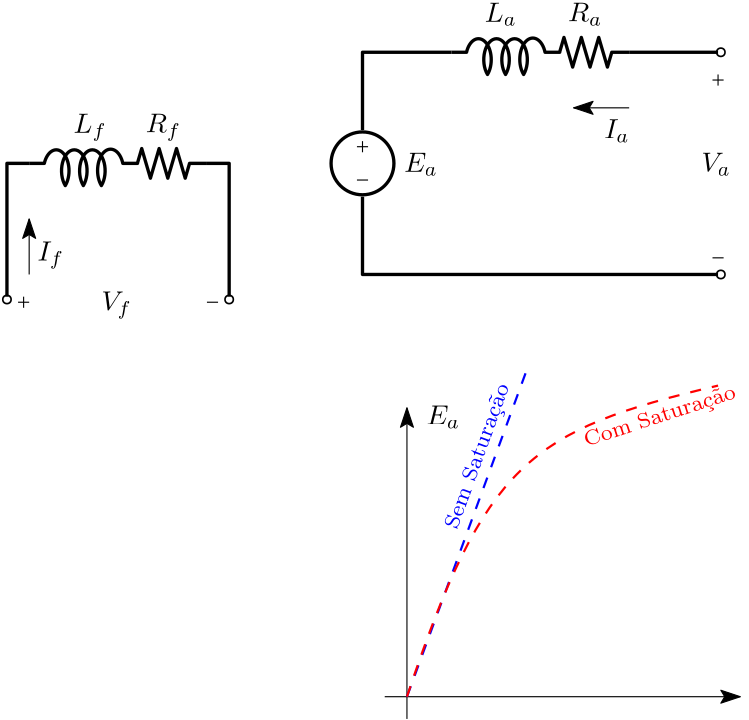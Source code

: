 <?xml version="1.0"?>
<!DOCTYPE ipe SYSTEM "ipe.dtd">
<ipe version="70218" creator="Ipe 7.2.21">
<info created="D:20201216172705" modified="D:20201216194301"/>
<preamble>\usepackage{rotating}</preamble>
<ipestyle name="basic">
<symbol name="arrow/arc(spx)">
<path stroke="sym-stroke" fill="sym-stroke" pen="sym-pen">
0 0 m
-1 0.333 l
-1 -0.333 l
h
</path>
</symbol>
<symbol name="arrow/farc(spx)">
<path stroke="sym-stroke" fill="white" pen="sym-pen">
0 0 m
-1 0.333 l
-1 -0.333 l
h
</path>
</symbol>
<symbol name="arrow/ptarc(spx)">
<path stroke="sym-stroke" fill="sym-stroke" pen="sym-pen">
0 0 m
-1 0.333 l
-0.8 0 l
-1 -0.333 l
h
</path>
</symbol>
<symbol name="arrow/fptarc(spx)">
<path stroke="sym-stroke" fill="white" pen="sym-pen">
0 0 m
-1 0.333 l
-0.8 0 l
-1 -0.333 l
h
</path>
</symbol>
<symbol name="mark/circle(sx)" transformations="translations">
<path fill="sym-stroke">
0.6 0 0 0.6 0 0 e
0.4 0 0 0.4 0 0 e
</path>
</symbol>
<symbol name="mark/disk(sx)" transformations="translations">
<path fill="sym-stroke">
0.6 0 0 0.6 0 0 e
</path>
</symbol>
<symbol name="mark/fdisk(sfx)" transformations="translations">
<group>
<path fill="sym-fill">
0.5 0 0 0.5 0 0 e
</path>
<path fill="sym-stroke" fillrule="eofill">
0.6 0 0 0.6 0 0 e
0.4 0 0 0.4 0 0 e
</path>
</group>
</symbol>
<symbol name="mark/box(sx)" transformations="translations">
<path fill="sym-stroke" fillrule="eofill">
-0.6 -0.6 m
0.6 -0.6 l
0.6 0.6 l
-0.6 0.6 l
h
-0.4 -0.4 m
0.4 -0.4 l
0.4 0.4 l
-0.4 0.4 l
h
</path>
</symbol>
<symbol name="mark/square(sx)" transformations="translations">
<path fill="sym-stroke">
-0.6 -0.6 m
0.6 -0.6 l
0.6 0.6 l
-0.6 0.6 l
h
</path>
</symbol>
<symbol name="mark/fsquare(sfx)" transformations="translations">
<group>
<path fill="sym-fill">
-0.5 -0.5 m
0.5 -0.5 l
0.5 0.5 l
-0.5 0.5 l
h
</path>
<path fill="sym-stroke" fillrule="eofill">
-0.6 -0.6 m
0.6 -0.6 l
0.6 0.6 l
-0.6 0.6 l
h
-0.4 -0.4 m
0.4 -0.4 l
0.4 0.4 l
-0.4 0.4 l
h
</path>
</group>
</symbol>
<symbol name="mark/cross(sx)" transformations="translations">
<group>
<path fill="sym-stroke">
-0.43 -0.57 m
0.57 0.43 l
0.43 0.57 l
-0.57 -0.43 l
h
</path>
<path fill="sym-stroke">
-0.43 0.57 m
0.57 -0.43 l
0.43 -0.57 l
-0.57 0.43 l
h
</path>
</group>
</symbol>
<symbol name="arrow/fnormal(spx)">
<path stroke="sym-stroke" fill="white" pen="sym-pen">
0 0 m
-1 0.333 l
-1 -0.333 l
h
</path>
</symbol>
<symbol name="arrow/pointed(spx)">
<path stroke="sym-stroke" fill="sym-stroke" pen="sym-pen">
0 0 m
-1 0.333 l
-0.8 0 l
-1 -0.333 l
h
</path>
</symbol>
<symbol name="arrow/fpointed(spx)">
<path stroke="sym-stroke" fill="white" pen="sym-pen">
0 0 m
-1 0.333 l
-0.8 0 l
-1 -0.333 l
h
</path>
</symbol>
<symbol name="arrow/linear(spx)">
<path stroke="sym-stroke" pen="sym-pen">
-1 0.333 m
0 0 l
-1 -0.333 l
</path>
</symbol>
<symbol name="arrow/fdouble(spx)">
<path stroke="sym-stroke" fill="white" pen="sym-pen">
0 0 m
-1 0.333 l
-1 -0.333 l
h
-1 0 m
-2 0.333 l
-2 -0.333 l
h
</path>
</symbol>
<symbol name="arrow/double(spx)">
<path stroke="sym-stroke" fill="sym-stroke" pen="sym-pen">
0 0 m
-1 0.333 l
-1 -0.333 l
h
-1 0 m
-2 0.333 l
-2 -0.333 l
h
</path>
</symbol>
<symbol name="arrow/mid-normal(spx)">
<path stroke="sym-stroke" fill="sym-stroke" pen="sym-pen">
0.5 0 m
-0.5 0.333 l
-0.5 -0.333 l
h
</path>
</symbol>
<symbol name="arrow/mid-fnormal(spx)">
<path stroke="sym-stroke" fill="white" pen="sym-pen">
0.5 0 m
-0.5 0.333 l
-0.5 -0.333 l
h
</path>
</symbol>
<symbol name="arrow/mid-pointed(spx)">
<path stroke="sym-stroke" fill="sym-stroke" pen="sym-pen">
0.5 0 m
-0.5 0.333 l
-0.3 0 l
-0.5 -0.333 l
h
</path>
</symbol>
<symbol name="arrow/mid-fpointed(spx)">
<path stroke="sym-stroke" fill="white" pen="sym-pen">
0.5 0 m
-0.5 0.333 l
-0.3 0 l
-0.5 -0.333 l
h
</path>
</symbol>
<symbol name="arrow/mid-double(spx)">
<path stroke="sym-stroke" fill="sym-stroke" pen="sym-pen">
1 0 m
0 0.333 l
0 -0.333 l
h
0 0 m
-1 0.333 l
-1 -0.333 l
h
</path>
</symbol>
<symbol name="arrow/mid-fdouble(spx)">
<path stroke="sym-stroke" fill="white" pen="sym-pen">
1 0 m
0 0.333 l
0 -0.333 l
h
0 0 m
-1 0.333 l
-1 -0.333 l
h
</path>
</symbol>
<pen name="heavier" value="0.8"/>
<pen name="fat" value="1.2"/>
<pen name="ultrafat" value="2"/>
<symbolsize name="large" value="5"/>
<symbolsize name="small" value="2"/>
<symbolsize name="tiny" value="1.1"/>
<arrowsize name="large" value="10"/>
<arrowsize name="small" value="5"/>
<arrowsize name="tiny" value="3"/>
<color name="red" value="1 0 0"/>
<color name="blue" value="0 0 1"/>
<color name="green" value="0 1 0"/>
<color name="yellow" value="1 1 0"/>
<color name="orange" value="1 0.647 0"/>
<color name="gold" value="1 0.843 0"/>
<color name="purple" value="0.627 0.125 0.941"/>
<color name="gray" value="0.745"/>
<color name="brown" value="0.647 0.165 0.165"/>
<color name="navy" value="0 0 0.502"/>
<color name="pink" value="1 0.753 0.796"/>
<color name="seagreen" value="0.18 0.545 0.341"/>
<color name="turquoise" value="0.251 0.878 0.816"/>
<color name="violet" value="0.933 0.51 0.933"/>
<color name="darkblue" value="0 0 0.545"/>
<color name="darkcyan" value="0 0.545 0.545"/>
<color name="darkgray" value="0.663"/>
<color name="darkgreen" value="0 0.392 0"/>
<color name="darkmagenta" value="0.545 0 0.545"/>
<color name="darkorange" value="1 0.549 0"/>
<color name="darkred" value="0.545 0 0"/>
<color name="lightblue" value="0.678 0.847 0.902"/>
<color name="lightcyan" value="0.878 1 1"/>
<color name="lightgray" value="0.827"/>
<color name="lightgreen" value="0.565 0.933 0.565"/>
<color name="lightyellow" value="1 1 0.878"/>
<dashstyle name="dotted" value="[1 3] 0"/>
<dashstyle name="dashed" value="[4] 0"/>
<dashstyle name="dash dotted" value="[4 2 1 2] 0"/>
<dashstyle name="dash dot dotted" value="[4 2 1 2 1 2] 0"/>
<textsize name="large" value="\large"/>
<textsize name="Large" value="\Large"/>
<textsize name="LARGE" value="\LARGE"/>
<textsize name="huge" value="\huge"/>
<textsize name="Huge" value="\Huge"/>
<textsize name="small" value="\small"/>
<textsize name="footnote" value="\footnotesize"/>
<textsize name="tiny" value="\tiny"/>
<textstyle name="center" begin="\begin{center}" end="\end{center}"/>
<textstyle name="itemize" begin="\begin{itemize}" end="\end{itemize}"/>
<textstyle name="item" begin="\begin{itemize}\item{}" end="\end{itemize}"/>
<gridsize name="4 pts" value="4"/>
<gridsize name="8 pts (~3 mm)" value="8"/>
<gridsize name="16 pts (~6 mm)" value="16"/>
<gridsize name="32 pts (~12 mm)" value="32"/>
<gridsize name="10 pts (~3.5 mm)" value="10"/>
<gridsize name="20 pts (~7 mm)" value="20"/>
<gridsize name="14 pts (~5 mm)" value="14"/>
<gridsize name="28 pts (~10 mm)" value="28"/>
<gridsize name="56 pts (~20 mm)" value="56"/>
<anglesize name="90 deg" value="90"/>
<anglesize name="60 deg" value="60"/>
<anglesize name="45 deg" value="45"/>
<anglesize name="30 deg" value="30"/>
<anglesize name="22.5 deg" value="22.5"/>
<opacity name="10%" value="0.1"/>
<opacity name="30%" value="0.3"/>
<opacity name="50%" value="0.5"/>
<opacity name="75%" value="0.75"/>
<tiling name="falling" angle="-60" step="4" width="1"/>
<tiling name="rising" angle="30" step="4" width="1"/>
</ipestyle>
<page>
<layer name="alpha"/>
<view layers="alpha" active="alpha"/>
<path layer="alpha" matrix="1 0 0 0.666663 103 522.668" stroke="black" pen="fat">
265 440 m
270.451 440 l
4.59618 0 0 -11.3137 274.75 436 278 428 a
4.59618 0 0 -11.3137 281.25 436 284.5 428 a
4.59618 0 0 -11.3137 287.75 436 291 428 a
4.67959 0 0 -11.519 294.309 436.145 298.719 440 a
304 440 l
303.957 440 l
303.957 440 l
305.522 448 l
308.653 432 l
311.783 448 l
314.913 432 l
318.044 448 l
321.174 432 l
322.739 440 l
329 440 l
</path>
<text matrix="1 0 0 1 108 99" transformations="translations" pos="272 728" stroke="black" type="label" width="11.6" height="6.812" depth="1.49" valign="baseline" style="math">L_a</text>
<text matrix="1 0 0 1 138 99" transformations="translations" pos="272 728" stroke="black" type="label" width="12.384" height="6.812" depth="1.49" valign="baseline" style="math">R_a</text>
<path matrix="1 0 0 1 112 104" stroke="black" pen="fat">
11.3137 0 0 11.3137 224 672 e
</path>
<path matrix="1 0 0 1 112 104" stroke="black" pen="fat">
224 684 m
224 712 l
256 712 l
</path>
<path matrix="1 0 0 1 112 104" stroke="black" pen="fat">
224 660 m
224 632 l
352 632 l
</path>
<path matrix="1 0 0 1 112 104" stroke="black" pen="fat">
320 712 m
352 712 l
</path>
<use matrix="1 0 0 1 113 104" name="mark/circle(sx)" pos="352 712" size="normal" stroke="black"/>
<use matrix="1 0 0 1 113 24" name="mark/circle(sx)" pos="352 712" size="normal" stroke="black"/>
<path matrix="1 0 0 1 80 100" stroke="black">
256 684 m
256 680 l
</path>
<path matrix="1 0 0 1 74 102" stroke="black">
260 680 m
264 680 l
</path>
<path matrix="1 0 0 1 74 90" stroke="black">
260 680 m
264 680 l
</path>
<path matrix="1 0 0 1 208 124" stroke="black">
256 684 m
256 680 l
</path>
<path matrix="1 0 0 1 202 126" stroke="black">
260 680 m
264 680 l
</path>
<path matrix="1 0 0 1 112 104" stroke="black">
350 638 m
354 638 l
</path>
<text matrix="1 0 0 1 111 101" transformations="translations" pos="240 672" stroke="black" type="label" width="12.174" height="6.812" depth="1.49" valign="baseline" style="math">E_a</text>
<text matrix="1 0 0 1 218 101" transformations="translations" pos="240 672" stroke="black" type="label" width="10.631" height="6.812" depth="1.49" valign="baseline" style="math">V_a</text>
<path matrix="1 -0 0 0.666663 -49 482.668" stroke="black" pen="fat">
265 440 m
270.451 440 l
4.59618 0 0 -11.3137 274.75 436 278 428 a
4.59618 0 0 -11.3137 281.25 436 284.5 428 a
4.59618 0 0 -11.3137 287.75 436 291 428 a
4.67959 0 0 -11.519 294.309 436.145 298.719 440 a
304 440 l
303.957 440 l
303.957 440 l
305.522 448 l
308.653 432 l
311.783 448 l
314.913 432 l
318.044 448 l
321.174 432 l
322.739 440 l
329 440 l
</path>
<path matrix="1 0 0 1 96 104" stroke="black" pen="fat">
120 672 m
112 672 l
112 624 l
</path>
<use matrix="-0 -1 1 -0 -504 1079" name="mark/circle(sx)" pos="352 712" size="normal" stroke="black"/>
<path matrix="1 0 0 1 96 104" stroke="black" pen="fat">
184 672 m
192 672 l
192 624 l
</path>
<use matrix="-0 -1 1 -0 -424 1079" name="mark/circle(sx)" pos="352 712" size="normal" stroke="black"/>
<path matrix="0 1 -1 0 896 470" stroke="black">
256 684 m
256 680 l
</path>
<path matrix="0 1 -1 0 894 464" stroke="black">
260 680 m
264 680 l
</path>
<text matrix="0 1 -1 0 914 483" transformations="translations" pos="240 672" stroke="black" type="label" width="10.976" height="6.808" depth="2.85" valign="baseline" style="math">V_f</text>
<path matrix="1 0 0 1 112 104" stroke="black" rarrow="ptarc/normal">
300 692 m
320 692 l
</path>
<path matrix="0 1 -1 0 964 470" stroke="black">
256 684 m
256 680 l
</path>
<text matrix="1 0 0 1 183 113" transformations="translations" pos="240 672" stroke="black" type="label" width="9.199" height="6.812" depth="1.49" valign="baseline" style="math">I_a</text>
<path matrix="-0 -1 1 -0 -476 1056" stroke="black" rarrow="ptarc/normal">
300 692 m
320 692 l
</path>
<text matrix="1 0 0 1 -21 69" transformations="translations" pos="240 672" stroke="black" type="label" width="9.544" height="6.808" depth="2.85" valign="baseline" style="math">I_f</text>
<text matrix="1 0 0 1 -40 59" transformations="translations" pos="272 728" stroke="black" type="label" width="11.945" height="6.808" depth="2.85" valign="baseline" style="math">L_f</text>
<text matrix="1 0 0 1 -14 59" transformations="translations" pos="272 728" stroke="black" type="label" width="12.729" height="6.808" depth="2.85" valign="baseline" style="math">R_f</text>
<path matrix="1 0 0 1 260 -136" stroke="black" rarrow="ptarc/normal">
92 824 m
92 712 l
</path>
<path matrix="1 0 0 1 260 -136" stroke="black" arrow="ptarc/normal">
84 720 m
212 720 l
</path>
<text matrix="1 0 0 1 -37 -78" transformations="translations" pos="396 760" stroke="black" type="label" width="12.174" height="6.812" depth="1.49" valign="baseline" style="math">E_a</text>
<path matrix="1 0 0 1 -32 -56" stroke="blue" dash="dashed" pen="heavier">
384 640 m
428 760 l
</path>
<path matrix="1 0 0 1 -32 -56" stroke="red" dash="dashed" pen="heavier">
384 640 m
412 724
428 736
496 752 c
</path>
<text matrix="1 0 0 1 -41 -62" transformations="translations" pos="456 736" stroke="red" type="label" width="59.071" height="22.772" depth="1.29" valign="baseline" size="footnote">\begin{turn}{18} 
Com Satura{\c{c}}{\~{a}}o
\end{turn}
</text>
<text matrix="1 0 0 1 -91 -92" transformations="translations" pos="456 736" stroke="blue" type="label" width="28.043" height="53.597" depth="0.46" valign="baseline" size="footnote">\begin{turn}{70} 
Sem Satura{\c{c}}{\~{a}}o
\end{turn}
</text>
</page>
</ipe>
